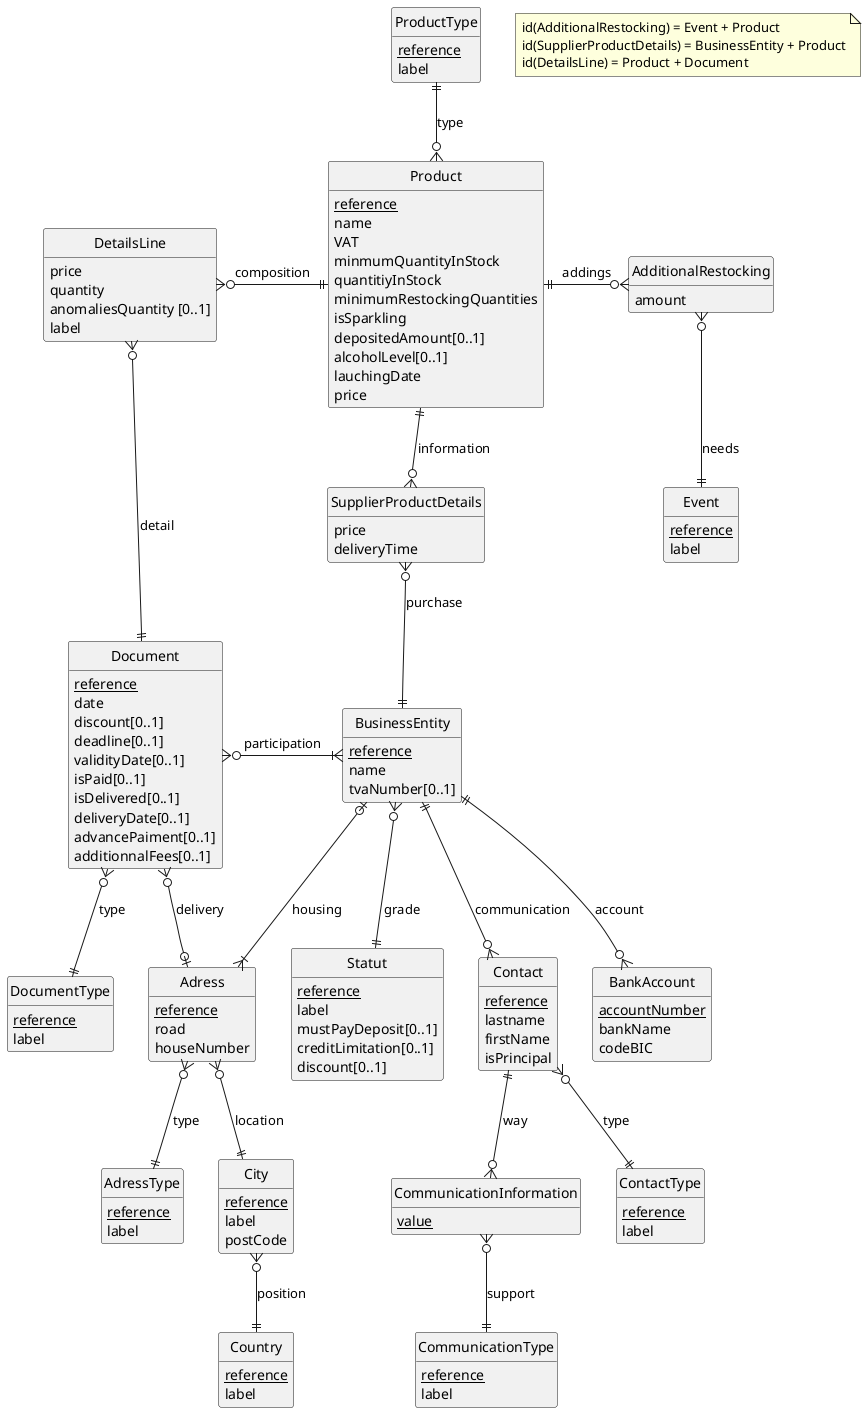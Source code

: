 @startuml
class Event {
    {static}reference
    label
}

class AdditionalRestocking {
    amount
}

class Product {
    {static}reference
    name
    VAT
    minmumQuantityInStock
    quantitiyInStock
    minimumRestockingQuantities
    isSparkling
    depositedAmount[0..1]
    alcoholLevel[0..1]
    lauchingDate
    price
}

entity BusinessEntity{
    {static}reference
    name
    tvaNumber[0..1]
}

class Document {
    {static}reference
    date
    discount[0..1]
    deadline[0..1]
    validityDate[0..1]
    isPaid[0..1]
    isDelivered[0..1]
    deliveryDate[0..1]
    advancePaiment[0..1]
    additionnalFees[0..1]
}

class DocumentType {
    {static}reference
    label
}

class ProductType {
    {static}reference
    label
}

class BankAccount {
    {static}accountNumber
    bankName
    codeBIC
}

entity Statut{
    {static}reference
    label
    mustPayDeposit[0..1]
    creditLimitation[0..1]
    discount[0..1]
}

entity Contact{
    {static}reference
    lastname
    firstName
    isPrincipal
}

entity CommunicationInformation{
    {static}value
}

entity CommunicationType{
    {static}reference
    label
}

entity Adress{
    {static}reference 
    road
    houseNumber
}

class AdressType {
    {static}reference
    label
}

entity ContactType{
    {static}reference
    label
}

entity City{
    {static}reference
    label
    postCode
}

entity Country{
    {static}reference
    label
}


class DetailsLine {
    price
    quantity
    anomaliesQuantity [0..1]
    label
}

class SupplierProductDetails {
    price
    deliveryTime
}

Document}o-|{BusinessEntity : participation
Document}o-o|Adress : delivery
SupplierProductDetails}o--||BusinessEntity : purchase

Document}o--||DocumentType : type
BusinessEntity||--o{BankAccount : account
BusinessEntity}o--||Statut : grade
BusinessEntity||--o{Contact : communication
BusinessEntity|o--|{Adress : housing

Product||-o{AdditionalRestocking : addings
Product||-down-o{SupplierProductDetails : information
DetailsLine}o-||Product : composition
AdditionalRestocking}o--||Event : needs

DetailsLine}o--||Document : detail
Product }o-up-||ProductType : type
Adress}o--||AdressType : type

Contact ||--o{ CommunicationInformation : way
Contact }o--|| ContactType : type
CommunicationInformation }o--|| CommunicationType : support

Adress}o--|| City : location
City }o-down-|| Country : position

note "id(AdditionalRestocking) = Event + Product\nid(SupplierProductDetails) = BusinessEntity + Product\nid(DetailsLine) = Product + Document" as idNote

hide circle
hide methods
@enduml